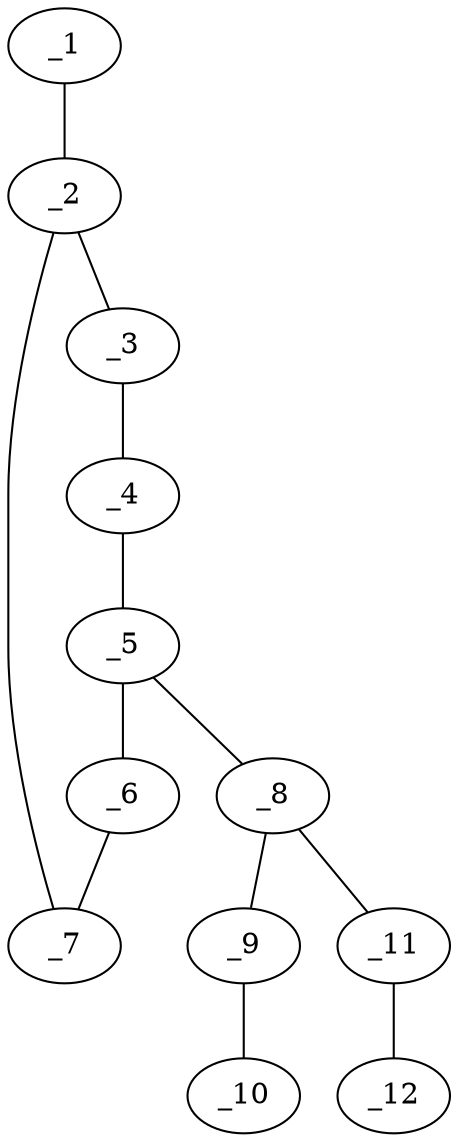 graph molid625231 {
	_1	 [charge=0,
		chem=2,
		symbol="O  ",
		x="3.732",
		y="-2.5"];
	_2	 [charge=0,
		chem=1,
		symbol="C  ",
		x="3.732",
		y="-1.5"];
	_1 -- _2	 [valence=2];
	_3	 [charge=0,
		chem=1,
		symbol="C  ",
		x="4.5981",
		y="-1"];
	_2 -- _3	 [valence=1];
	_7	 [charge=0,
		chem=1,
		symbol="C  ",
		x="2.866",
		y="-1"];
	_2 -- _7	 [valence=1];
	_4	 [charge=0,
		chem=5,
		symbol="S  ",
		x="4.5981",
		y=0];
	_3 -- _4	 [valence=1];
	_5	 [charge=0,
		chem=1,
		symbol="C  ",
		x="3.732",
		y="0.5"];
	_4 -- _5	 [valence=1];
	_6	 [charge=0,
		chem=5,
		symbol="S  ",
		x="2.866",
		y=0];
	_5 -- _6	 [valence=1];
	_8	 [charge=0,
		chem=1,
		symbol="C  ",
		x="3.732",
		y="1.5"];
	_5 -- _8	 [valence=2];
	_6 -- _7	 [valence=1];
	_9	 [charge=0,
		chem=1,
		symbol="C  ",
		x="4.5981",
		y=2];
	_8 -- _9	 [valence=1];
	_11	 [charge=0,
		chem=1,
		symbol="C  ",
		x="2.866",
		y=2];
	_8 -- _11	 [valence=1];
	_10	 [charge=0,
		chem=4,
		symbol="N  ",
		x="5.4641",
		y="2.5"];
	_9 -- _10	 [valence=3];
	_12	 [charge=0,
		chem=4,
		symbol="N  ",
		x=2,
		y="2.5"];
	_11 -- _12	 [valence=3];
}
